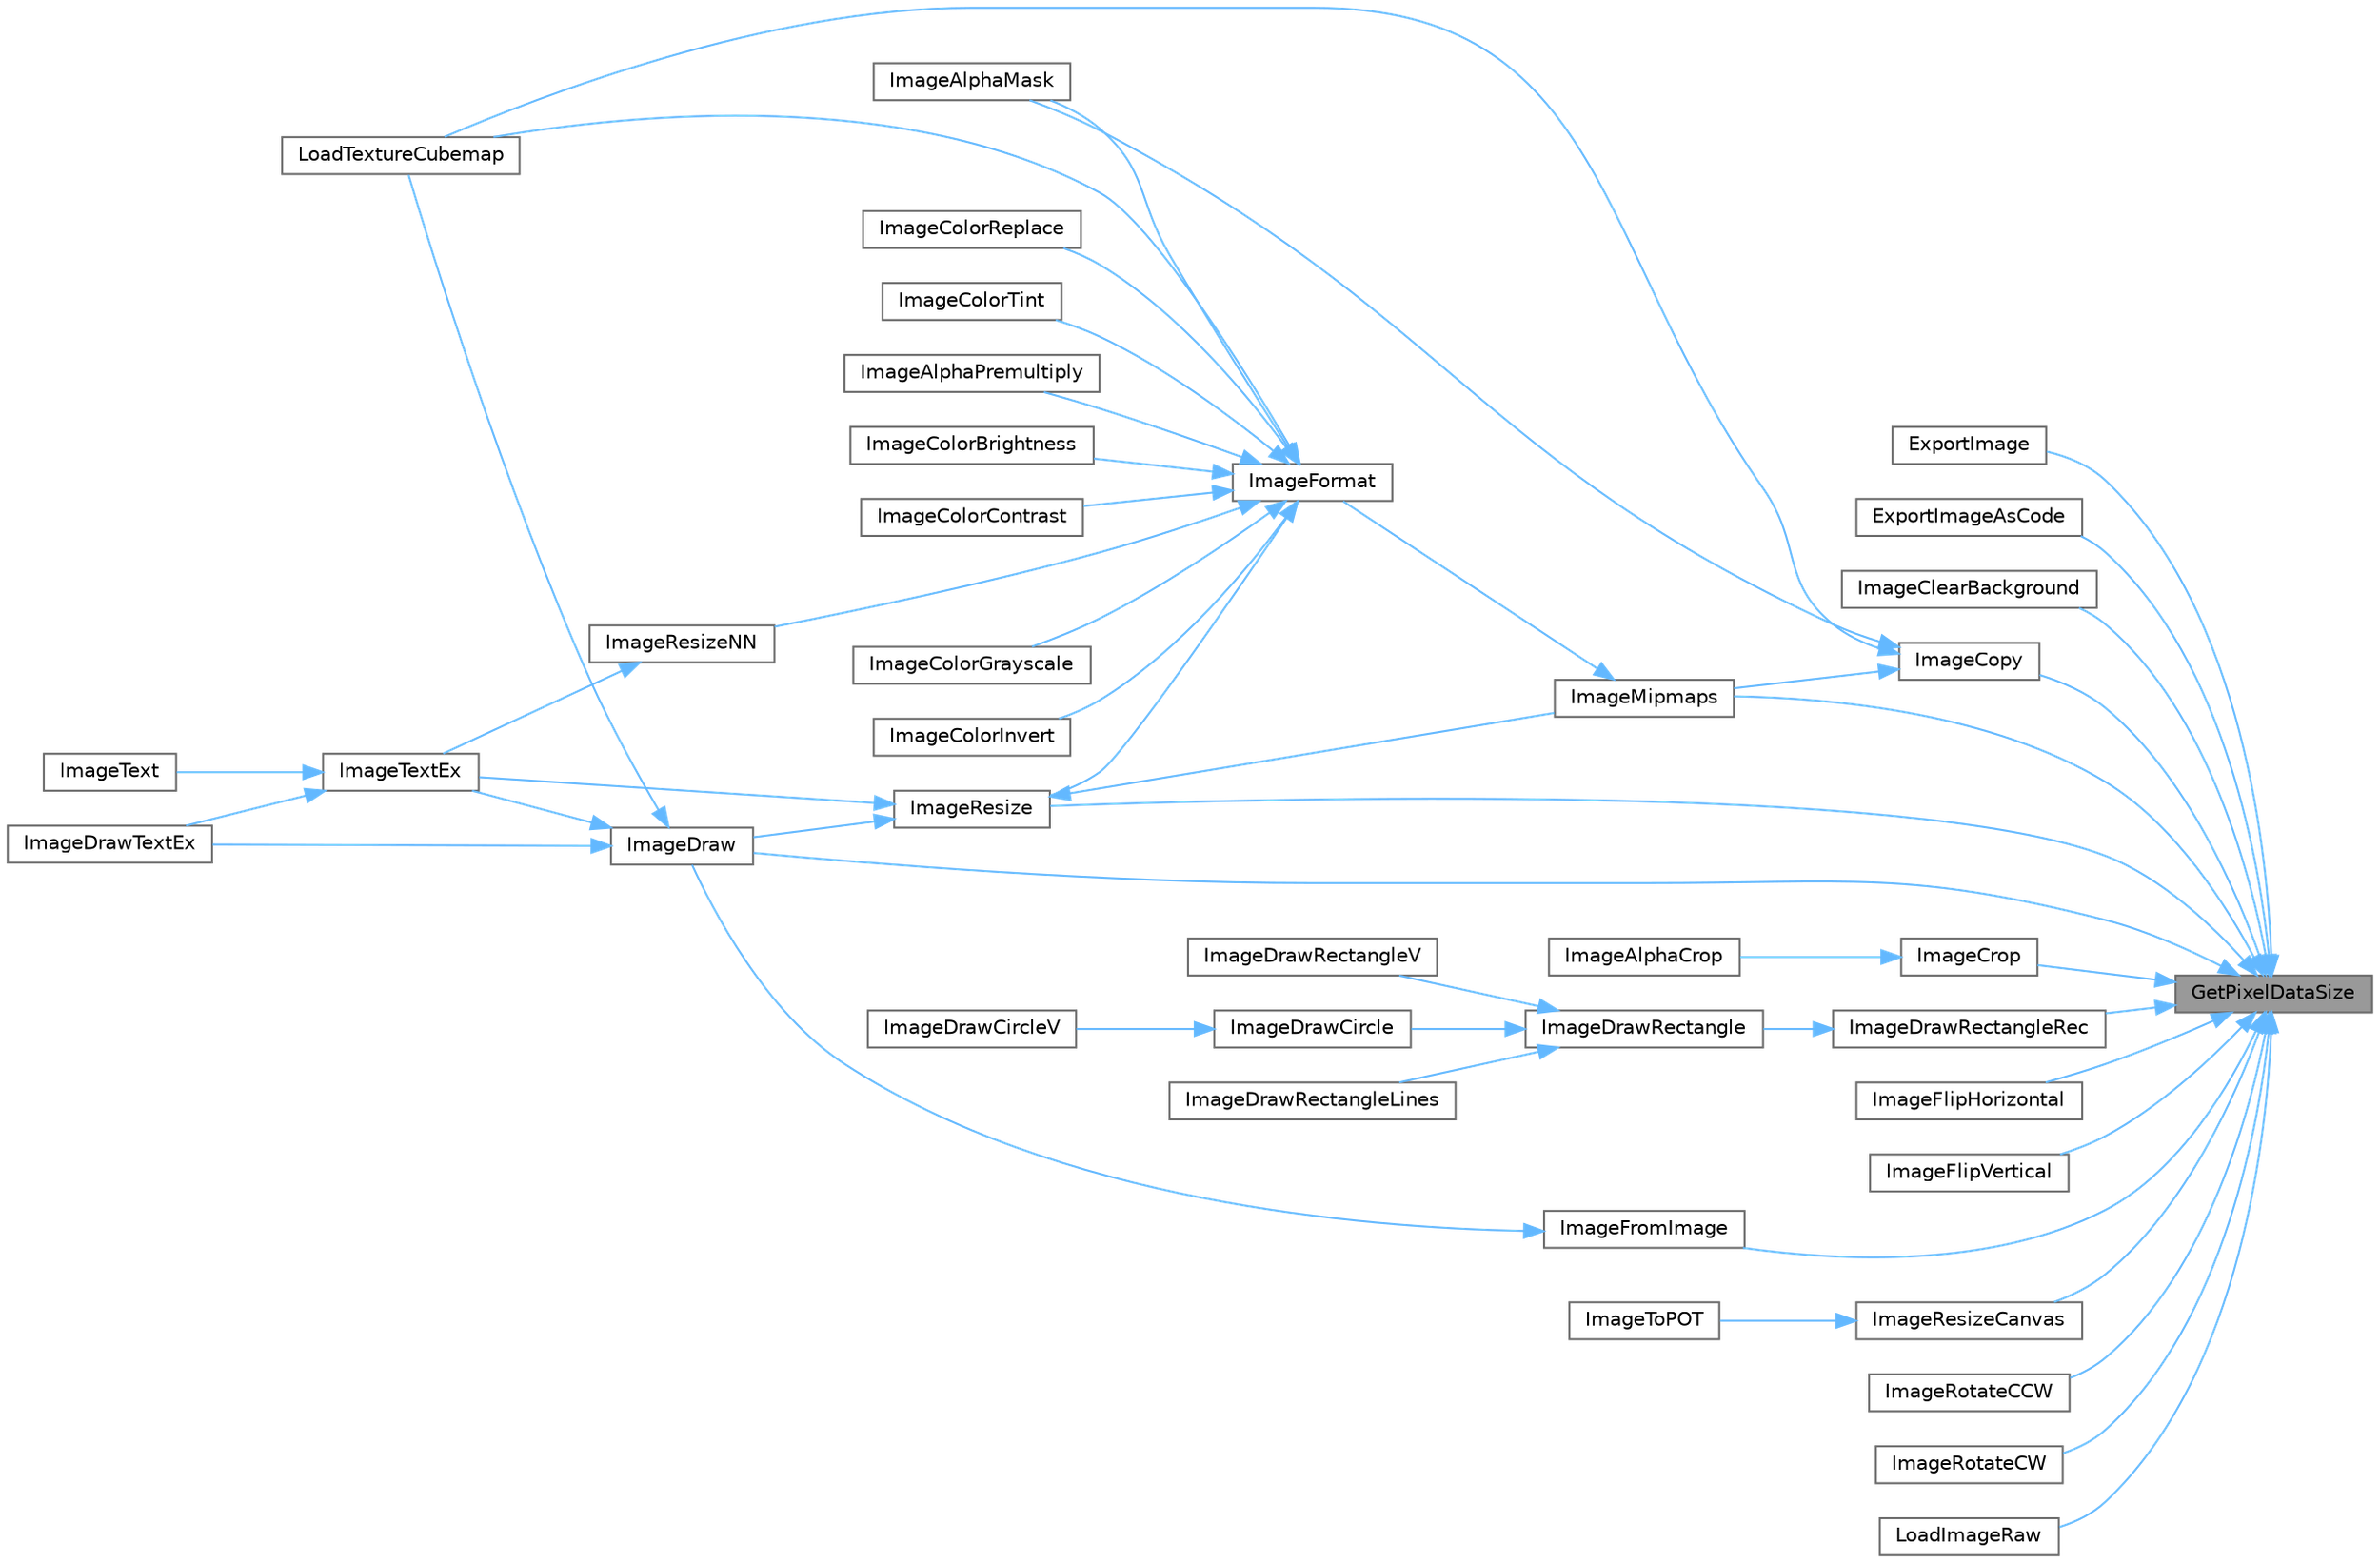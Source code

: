 digraph "GetPixelDataSize"
{
 // LATEX_PDF_SIZE
  bgcolor="transparent";
  edge [fontname=Helvetica,fontsize=10,labelfontname=Helvetica,labelfontsize=10];
  node [fontname=Helvetica,fontsize=10,shape=box,height=0.2,width=0.4];
  rankdir="RL";
  Node1 [id="Node000001",label="GetPixelDataSize",height=0.2,width=0.4,color="gray40", fillcolor="grey60", style="filled", fontcolor="black",tooltip=" "];
  Node1 -> Node2 [id="edge97_Node000001_Node000002",dir="back",color="steelblue1",style="solid",tooltip=" "];
  Node2 [id="Node000002",label="ExportImage",height=0.2,width=0.4,color="grey40", fillcolor="white", style="filled",URL="$_classes_2lib_2rtextures_8c.html#aac584c4be66eb5ed07b42aa48c1b054d",tooltip=" "];
  Node1 -> Node3 [id="edge98_Node000001_Node000003",dir="back",color="steelblue1",style="solid",tooltip=" "];
  Node3 [id="Node000003",label="ExportImageAsCode",height=0.2,width=0.4,color="grey40", fillcolor="white", style="filled",URL="$_classes_2lib_2rtextures_8c.html#a8c4d4ec9649470b26946319596e6481f",tooltip=" "];
  Node1 -> Node4 [id="edge99_Node000001_Node000004",dir="back",color="steelblue1",style="solid",tooltip=" "];
  Node4 [id="Node000004",label="ImageClearBackground",height=0.2,width=0.4,color="grey40", fillcolor="white", style="filled",URL="$_classes_2lib_2rtextures_8c.html#a182b88a17fad44e3acaaad3be4bdd445",tooltip=" "];
  Node1 -> Node5 [id="edge100_Node000001_Node000005",dir="back",color="steelblue1",style="solid",tooltip=" "];
  Node5 [id="Node000005",label="ImageCopy",height=0.2,width=0.4,color="grey40", fillcolor="white", style="filled",URL="$_classes_2lib_2rtextures_8c.html#a5c63f11b6a2844767c0a65d86dd37d41",tooltip=" "];
  Node5 -> Node6 [id="edge101_Node000005_Node000006",dir="back",color="steelblue1",style="solid",tooltip=" "];
  Node6 [id="Node000006",label="ImageAlphaMask",height=0.2,width=0.4,color="grey40", fillcolor="white", style="filled",URL="$_classes_2lib_2rtextures_8c.html#a8b473e10987b7ed4af34038059786b85",tooltip=" "];
  Node5 -> Node7 [id="edge102_Node000005_Node000007",dir="back",color="steelblue1",style="solid",tooltip=" "];
  Node7 [id="Node000007",label="ImageMipmaps",height=0.2,width=0.4,color="grey40", fillcolor="white", style="filled",URL="$_classes_2lib_2rtextures_8c.html#a87978fcbd01a52de116c546a857c3c80",tooltip=" "];
  Node7 -> Node8 [id="edge103_Node000007_Node000008",dir="back",color="steelblue1",style="solid",tooltip=" "];
  Node8 [id="Node000008",label="ImageFormat",height=0.2,width=0.4,color="grey40", fillcolor="white", style="filled",URL="$_classes_2lib_2rtextures_8c.html#af1fcaa94648d56c197d773b140c3235f",tooltip=" "];
  Node8 -> Node6 [id="edge104_Node000008_Node000006",dir="back",color="steelblue1",style="solid",tooltip=" "];
  Node8 -> Node9 [id="edge105_Node000008_Node000009",dir="back",color="steelblue1",style="solid",tooltip=" "];
  Node9 [id="Node000009",label="ImageAlphaPremultiply",height=0.2,width=0.4,color="grey40", fillcolor="white", style="filled",URL="$_classes_2lib_2rtextures_8c.html#aecf050cc1cddcaf8c1f28bcb73d50e0a",tooltip=" "];
  Node8 -> Node10 [id="edge106_Node000008_Node000010",dir="back",color="steelblue1",style="solid",tooltip=" "];
  Node10 [id="Node000010",label="ImageColorBrightness",height=0.2,width=0.4,color="grey40", fillcolor="white", style="filled",URL="$_classes_2lib_2rtextures_8c.html#abe62980cc5bc52d98931f3b44b0f2a5e",tooltip=" "];
  Node8 -> Node11 [id="edge107_Node000008_Node000011",dir="back",color="steelblue1",style="solid",tooltip=" "];
  Node11 [id="Node000011",label="ImageColorContrast",height=0.2,width=0.4,color="grey40", fillcolor="white", style="filled",URL="$_classes_2lib_2rtextures_8c.html#ae2e08a89a5fa2d8016379befa3dff1ab",tooltip=" "];
  Node8 -> Node12 [id="edge108_Node000008_Node000012",dir="back",color="steelblue1",style="solid",tooltip=" "];
  Node12 [id="Node000012",label="ImageColorGrayscale",height=0.2,width=0.4,color="grey40", fillcolor="white", style="filled",URL="$_classes_2lib_2rtextures_8c.html#a33a285a34d24b04de3232a4a03718955",tooltip=" "];
  Node8 -> Node13 [id="edge109_Node000008_Node000013",dir="back",color="steelblue1",style="solid",tooltip=" "];
  Node13 [id="Node000013",label="ImageColorInvert",height=0.2,width=0.4,color="grey40", fillcolor="white", style="filled",URL="$_classes_2lib_2rtextures_8c.html#ab1e8f3a278b3b0ef73db4d187923bcff",tooltip=" "];
  Node8 -> Node14 [id="edge110_Node000008_Node000014",dir="back",color="steelblue1",style="solid",tooltip=" "];
  Node14 [id="Node000014",label="ImageColorReplace",height=0.2,width=0.4,color="grey40", fillcolor="white", style="filled",URL="$_classes_2lib_2rtextures_8c.html#aa3a51b0cd0a0abb146158844cfafe1f5",tooltip=" "];
  Node8 -> Node15 [id="edge111_Node000008_Node000015",dir="back",color="steelblue1",style="solid",tooltip=" "];
  Node15 [id="Node000015",label="ImageColorTint",height=0.2,width=0.4,color="grey40", fillcolor="white", style="filled",URL="$_classes_2lib_2rtextures_8c.html#a473885b1d8e228a8d784f287ed866b26",tooltip=" "];
  Node8 -> Node16 [id="edge112_Node000008_Node000016",dir="back",color="steelblue1",style="solid",tooltip=" "];
  Node16 [id="Node000016",label="ImageResize",height=0.2,width=0.4,color="grey40", fillcolor="white", style="filled",URL="$_classes_2lib_2rtextures_8c.html#a8c3562e70fc7a85b202f19ff241d15b5",tooltip=" "];
  Node16 -> Node17 [id="edge113_Node000016_Node000017",dir="back",color="steelblue1",style="solid",tooltip=" "];
  Node17 [id="Node000017",label="ImageDraw",height=0.2,width=0.4,color="grey40", fillcolor="white", style="filled",URL="$_classes_2lib_2rtextures_8c.html#ac0388542cc773b0a71b222dca80b09e5",tooltip=" "];
  Node17 -> Node18 [id="edge114_Node000017_Node000018",dir="back",color="steelblue1",style="solid",tooltip=" "];
  Node18 [id="Node000018",label="ImageDrawTextEx",height=0.2,width=0.4,color="grey40", fillcolor="white", style="filled",URL="$_old_2_classes_2lib_2rtextures_8c.html#ada85a7f23a17a93b3f2a460b7ca2be7f",tooltip=" "];
  Node17 -> Node19 [id="edge115_Node000017_Node000019",dir="back",color="steelblue1",style="solid",tooltip=" "];
  Node19 [id="Node000019",label="ImageTextEx",height=0.2,width=0.4,color="grey40", fillcolor="white", style="filled",URL="$_classes_2lib_2rtextures_8c.html#aaa472c3a8288b6056e1b01a1f49a921d",tooltip=" "];
  Node19 -> Node18 [id="edge116_Node000019_Node000018",dir="back",color="steelblue1",style="solid",tooltip=" "];
  Node19 -> Node20 [id="edge117_Node000019_Node000020",dir="back",color="steelblue1",style="solid",tooltip=" "];
  Node20 [id="Node000020",label="ImageText",height=0.2,width=0.4,color="grey40", fillcolor="white", style="filled",URL="$_classes_2lib_2rtextures_8c.html#a0fbcbcad7adc4dfa7ca94aba69a64f67",tooltip=" "];
  Node17 -> Node21 [id="edge118_Node000017_Node000021",dir="back",color="steelblue1",style="solid",tooltip=" "];
  Node21 [id="Node000021",label="LoadTextureCubemap",height=0.2,width=0.4,color="grey40", fillcolor="white", style="filled",URL="$_classes_2lib_2rtextures_8c.html#ae18c61729f24ca6d9e7fc7ef2b79144b",tooltip=" "];
  Node16 -> Node7 [id="edge119_Node000016_Node000007",dir="back",color="steelblue1",style="solid",tooltip=" "];
  Node16 -> Node19 [id="edge120_Node000016_Node000019",dir="back",color="steelblue1",style="solid",tooltip=" "];
  Node8 -> Node22 [id="edge121_Node000008_Node000022",dir="back",color="steelblue1",style="solid",tooltip=" "];
  Node22 [id="Node000022",label="ImageResizeNN",height=0.2,width=0.4,color="grey40", fillcolor="white", style="filled",URL="$_classes_2lib_2rtextures_8c.html#ab47ece09cc35f84e1c714894144b7915",tooltip=" "];
  Node22 -> Node19 [id="edge122_Node000022_Node000019",dir="back",color="steelblue1",style="solid",tooltip=" "];
  Node8 -> Node21 [id="edge123_Node000008_Node000021",dir="back",color="steelblue1",style="solid",tooltip=" "];
  Node5 -> Node21 [id="edge124_Node000005_Node000021",dir="back",color="steelblue1",style="solid",tooltip=" "];
  Node1 -> Node23 [id="edge125_Node000001_Node000023",dir="back",color="steelblue1",style="solid",tooltip=" "];
  Node23 [id="Node000023",label="ImageCrop",height=0.2,width=0.4,color="grey40", fillcolor="white", style="filled",URL="$_classes_2lib_2rtextures_8c.html#ab2fb3bf8fd2f3e28f79fa01fafab6805",tooltip=" "];
  Node23 -> Node24 [id="edge126_Node000023_Node000024",dir="back",color="steelblue1",style="solid",tooltip=" "];
  Node24 [id="Node000024",label="ImageAlphaCrop",height=0.2,width=0.4,color="grey40", fillcolor="white", style="filled",URL="$_classes_2lib_2rtextures_8c.html#ae722602e34349230ad44874a56759b5e",tooltip=" "];
  Node1 -> Node17 [id="edge127_Node000001_Node000017",dir="back",color="steelblue1",style="solid",tooltip=" "];
  Node1 -> Node25 [id="edge128_Node000001_Node000025",dir="back",color="steelblue1",style="solid",tooltip=" "];
  Node25 [id="Node000025",label="ImageDrawRectangleRec",height=0.2,width=0.4,color="grey40", fillcolor="white", style="filled",URL="$_classes_2lib_2rtextures_8c.html#ae649820e72d6f655b1c03f5bbf8fa154",tooltip=" "];
  Node25 -> Node26 [id="edge129_Node000025_Node000026",dir="back",color="steelblue1",style="solid",tooltip=" "];
  Node26 [id="Node000026",label="ImageDrawRectangle",height=0.2,width=0.4,color="grey40", fillcolor="white", style="filled",URL="$_classes_2lib_2rtextures_8c.html#ab45eef6b79d6afc7180fee2a100ac201",tooltip=" "];
  Node26 -> Node27 [id="edge130_Node000026_Node000027",dir="back",color="steelblue1",style="solid",tooltip=" "];
  Node27 [id="Node000027",label="ImageDrawCircle",height=0.2,width=0.4,color="grey40", fillcolor="white", style="filled",URL="$_classes_2lib_2rtextures_8c.html#a56232e420023b15e46ff32b7cce4b2d2",tooltip=" "];
  Node27 -> Node28 [id="edge131_Node000027_Node000028",dir="back",color="steelblue1",style="solid",tooltip=" "];
  Node28 [id="Node000028",label="ImageDrawCircleV",height=0.2,width=0.4,color="grey40", fillcolor="white", style="filled",URL="$_classes_2lib_2rtextures_8c.html#a76767c2d9e6548094bff62a9a149dd85",tooltip=" "];
  Node26 -> Node29 [id="edge132_Node000026_Node000029",dir="back",color="steelblue1",style="solid",tooltip=" "];
  Node29 [id="Node000029",label="ImageDrawRectangleLines",height=0.2,width=0.4,color="grey40", fillcolor="white", style="filled",URL="$_classes_2lib_2rtextures_8c.html#a219b73e0192471e98dffea6bfa003c84",tooltip=" "];
  Node26 -> Node30 [id="edge133_Node000026_Node000030",dir="back",color="steelblue1",style="solid",tooltip=" "];
  Node30 [id="Node000030",label="ImageDrawRectangleV",height=0.2,width=0.4,color="grey40", fillcolor="white", style="filled",URL="$_classes_2lib_2rtextures_8c.html#a483d9955b6d2a094e08015778b1e6411",tooltip=" "];
  Node1 -> Node31 [id="edge134_Node000001_Node000031",dir="back",color="steelblue1",style="solid",tooltip=" "];
  Node31 [id="Node000031",label="ImageFlipHorizontal",height=0.2,width=0.4,color="grey40", fillcolor="white", style="filled",URL="$_classes_2lib_2rtextures_8c.html#ad56c25828f492e07b50d73815c284a61",tooltip=" "];
  Node1 -> Node32 [id="edge135_Node000001_Node000032",dir="back",color="steelblue1",style="solid",tooltip=" "];
  Node32 [id="Node000032",label="ImageFlipVertical",height=0.2,width=0.4,color="grey40", fillcolor="white", style="filled",URL="$_classes_2lib_2rtextures_8c.html#ae03f0eace31d50edc2a6334068346f37",tooltip=" "];
  Node1 -> Node33 [id="edge136_Node000001_Node000033",dir="back",color="steelblue1",style="solid",tooltip=" "];
  Node33 [id="Node000033",label="ImageFromImage",height=0.2,width=0.4,color="grey40", fillcolor="white", style="filled",URL="$_classes_2lib_2rtextures_8c.html#ae623f21e0ce4a95b7684555a7b064895",tooltip=" "];
  Node33 -> Node17 [id="edge137_Node000033_Node000017",dir="back",color="steelblue1",style="solid",tooltip=" "];
  Node1 -> Node7 [id="edge138_Node000001_Node000007",dir="back",color="steelblue1",style="solid",tooltip=" "];
  Node1 -> Node16 [id="edge139_Node000001_Node000016",dir="back",color="steelblue1",style="solid",tooltip=" "];
  Node1 -> Node34 [id="edge140_Node000001_Node000034",dir="back",color="steelblue1",style="solid",tooltip=" "];
  Node34 [id="Node000034",label="ImageResizeCanvas",height=0.2,width=0.4,color="grey40", fillcolor="white", style="filled",URL="$_classes_2lib_2rtextures_8c.html#a39e9a30a7bd62f0837c4d62eccc63b39",tooltip=" "];
  Node34 -> Node35 [id="edge141_Node000034_Node000035",dir="back",color="steelblue1",style="solid",tooltip=" "];
  Node35 [id="Node000035",label="ImageToPOT",height=0.2,width=0.4,color="grey40", fillcolor="white", style="filled",URL="$_classes_2lib_2rtextures_8c.html#afeacdc2a0a7497e9bbf87c7326fc8527",tooltip=" "];
  Node1 -> Node36 [id="edge142_Node000001_Node000036",dir="back",color="steelblue1",style="solid",tooltip=" "];
  Node36 [id="Node000036",label="ImageRotateCCW",height=0.2,width=0.4,color="grey40", fillcolor="white", style="filled",URL="$_classes_2lib_2rtextures_8c.html#ae7d373a856ac3b60f64213d31c2d023a",tooltip=" "];
  Node1 -> Node37 [id="edge143_Node000001_Node000037",dir="back",color="steelblue1",style="solid",tooltip=" "];
  Node37 [id="Node000037",label="ImageRotateCW",height=0.2,width=0.4,color="grey40", fillcolor="white", style="filled",URL="$_classes_2lib_2rtextures_8c.html#ad5ba4c2aae0c59c41cfe9eba3306accc",tooltip=" "];
  Node1 -> Node38 [id="edge144_Node000001_Node000038",dir="back",color="steelblue1",style="solid",tooltip=" "];
  Node38 [id="Node000038",label="LoadImageRaw",height=0.2,width=0.4,color="grey40", fillcolor="white", style="filled",URL="$_classes_2lib_2rtextures_8c.html#aa276d2e8c67133221163587c8597482f",tooltip=" "];
}
